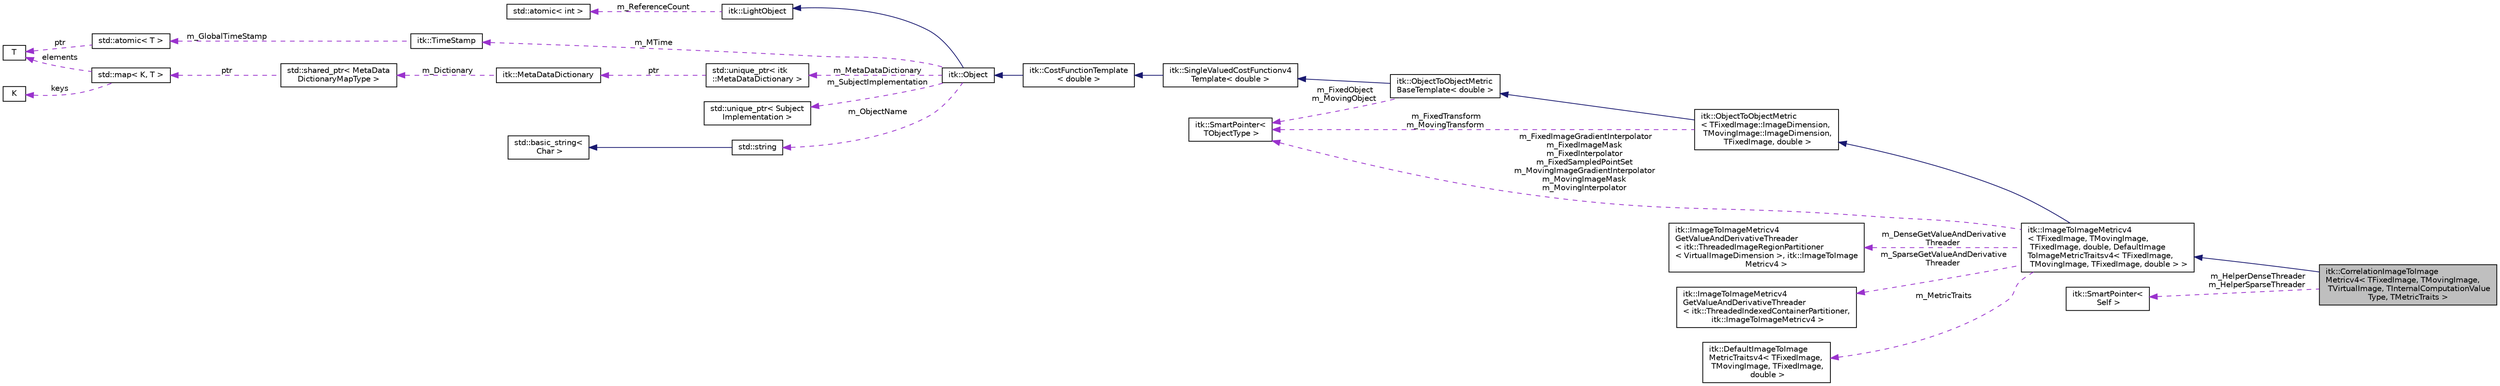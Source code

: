 digraph "itk::CorrelationImageToImageMetricv4&lt; TFixedImage, TMovingImage, TVirtualImage, TInternalComputationValueType, TMetricTraits &gt;"
{
 // LATEX_PDF_SIZE
  edge [fontname="Helvetica",fontsize="10",labelfontname="Helvetica",labelfontsize="10"];
  node [fontname="Helvetica",fontsize="10",shape=record];
  rankdir="LR";
  Node1 [label="itk::CorrelationImageToImage\lMetricv4\< TFixedImage, TMovingImage,\l TVirtualImage, TInternalComputationValue\lType, TMetricTraits \>",height=0.2,width=0.4,color="black", fillcolor="grey75", style="filled", fontcolor="black",tooltip="Class implementing normalized cross correlation image metric."];
  Node2 -> Node1 [dir="back",color="midnightblue",fontsize="10",style="solid",fontname="Helvetica"];
  Node2 [label="itk::ImageToImageMetricv4\l\< TFixedImage, TMovingImage,\l TFixedImage, double, DefaultImage\lToImageMetricTraitsv4\< TFixedImage,\l TMovingImage, TFixedImage, double \> \>",height=0.2,width=0.4,color="black", fillcolor="white", style="filled",URL="$classitk_1_1ImageToImageMetricv4.html",tooltip=" "];
  Node3 -> Node2 [dir="back",color="midnightblue",fontsize="10",style="solid",fontname="Helvetica"];
  Node3 [label="itk::ObjectToObjectMetric\l\< TFixedImage::ImageDimension,\l TMovingImage::ImageDimension,\l TFixedImage, double \>",height=0.2,width=0.4,color="black", fillcolor="white", style="filled",URL="$classitk_1_1ObjectToObjectMetric.html",tooltip=" "];
  Node4 -> Node3 [dir="back",color="midnightblue",fontsize="10",style="solid",fontname="Helvetica"];
  Node4 [label="itk::ObjectToObjectMetric\lBaseTemplate\< double \>",height=0.2,width=0.4,color="black", fillcolor="white", style="filled",URL="$classitk_1_1ObjectToObjectMetricBaseTemplate.html",tooltip=" "];
  Node5 -> Node4 [dir="back",color="midnightblue",fontsize="10",style="solid",fontname="Helvetica"];
  Node5 [label="itk::SingleValuedCostFunctionv4\lTemplate\< double \>",height=0.2,width=0.4,color="black", fillcolor="white", style="filled",URL="$classitk_1_1SingleValuedCostFunctionv4Template.html",tooltip=" "];
  Node6 -> Node5 [dir="back",color="midnightblue",fontsize="10",style="solid",fontname="Helvetica"];
  Node6 [label="itk::CostFunctionTemplate\l\< double \>",height=0.2,width=0.4,color="black", fillcolor="white", style="filled",URL="$classitk_1_1CostFunctionTemplate.html",tooltip=" "];
  Node7 -> Node6 [dir="back",color="midnightblue",fontsize="10",style="solid",fontname="Helvetica"];
  Node7 [label="itk::Object",height=0.2,width=0.4,color="black", fillcolor="white", style="filled",URL="$classitk_1_1Object.html",tooltip="Base class for most ITK classes."];
  Node8 -> Node7 [dir="back",color="midnightblue",fontsize="10",style="solid",fontname="Helvetica"];
  Node8 [label="itk::LightObject",height=0.2,width=0.4,color="black", fillcolor="white", style="filled",URL="$classitk_1_1LightObject.html",tooltip="Light weight base class for most itk classes."];
  Node9 -> Node8 [dir="back",color="darkorchid3",fontsize="10",style="dashed",label=" m_ReferenceCount" ,fontname="Helvetica"];
  Node9 [label="std::atomic\< int \>",height=0.2,width=0.4,color="black", fillcolor="white", style="filled",tooltip=" "];
  Node10 -> Node7 [dir="back",color="darkorchid3",fontsize="10",style="dashed",label=" m_MTime" ,fontname="Helvetica"];
  Node10 [label="itk::TimeStamp",height=0.2,width=0.4,color="black", fillcolor="white", style="filled",URL="$classitk_1_1TimeStamp.html",tooltip="Generate a unique, increasing time value."];
  Node11 -> Node10 [dir="back",color="darkorchid3",fontsize="10",style="dashed",label=" m_GlobalTimeStamp" ,fontname="Helvetica"];
  Node11 [label="std::atomic\< T \>",height=0.2,width=0.4,color="black", fillcolor="white", style="filled",tooltip=" "];
  Node12 -> Node11 [dir="back",color="darkorchid3",fontsize="10",style="dashed",label=" ptr" ,fontname="Helvetica"];
  Node12 [label="T",height=0.2,width=0.4,color="black", fillcolor="white", style="filled",tooltip=" "];
  Node13 -> Node7 [dir="back",color="darkorchid3",fontsize="10",style="dashed",label=" m_SubjectImplementation" ,fontname="Helvetica"];
  Node13 [label="std::unique_ptr\< Subject\lImplementation \>",height=0.2,width=0.4,color="black", fillcolor="white", style="filled",tooltip=" "];
  Node14 -> Node7 [dir="back",color="darkorchid3",fontsize="10",style="dashed",label=" m_MetaDataDictionary" ,fontname="Helvetica"];
  Node14 [label="std::unique_ptr\< itk\l::MetaDataDictionary \>",height=0.2,width=0.4,color="black", fillcolor="white", style="filled",tooltip=" "];
  Node15 -> Node14 [dir="back",color="darkorchid3",fontsize="10",style="dashed",label=" ptr" ,fontname="Helvetica"];
  Node15 [label="itk::MetaDataDictionary",height=0.2,width=0.4,color="black", fillcolor="white", style="filled",URL="$classitk_1_1MetaDataDictionary.html",tooltip="Provides a mechanism for storing a collection of arbitrary data types."];
  Node16 -> Node15 [dir="back",color="darkorchid3",fontsize="10",style="dashed",label=" m_Dictionary" ,fontname="Helvetica"];
  Node16 [label="std::shared_ptr\< MetaData\lDictionaryMapType \>",height=0.2,width=0.4,color="black", fillcolor="white", style="filled",tooltip=" "];
  Node17 -> Node16 [dir="back",color="darkorchid3",fontsize="10",style="dashed",label=" ptr" ,fontname="Helvetica"];
  Node17 [label="std::map\< K, T \>",height=0.2,width=0.4,color="black", fillcolor="white", style="filled",tooltip=" "];
  Node18 -> Node17 [dir="back",color="darkorchid3",fontsize="10",style="dashed",label=" keys" ,fontname="Helvetica"];
  Node18 [label="K",height=0.2,width=0.4,color="black", fillcolor="white", style="filled",tooltip=" "];
  Node12 -> Node17 [dir="back",color="darkorchid3",fontsize="10",style="dashed",label=" elements" ,fontname="Helvetica"];
  Node19 -> Node7 [dir="back",color="darkorchid3",fontsize="10",style="dashed",label=" m_ObjectName" ,fontname="Helvetica"];
  Node19 [label="std::string",height=0.2,width=0.4,color="black", fillcolor="white", style="filled",tooltip=" "];
  Node20 -> Node19 [dir="back",color="midnightblue",fontsize="10",style="solid",fontname="Helvetica"];
  Node20 [label="std::basic_string\<\l Char \>",height=0.2,width=0.4,color="black", fillcolor="white", style="filled",tooltip=" "];
  Node21 -> Node4 [dir="back",color="darkorchid3",fontsize="10",style="dashed",label=" m_FixedObject\nm_MovingObject" ,fontname="Helvetica"];
  Node21 [label="itk::SmartPointer\<\l TObjectType \>",height=0.2,width=0.4,color="black", fillcolor="white", style="filled",URL="$classitk_1_1SmartPointer.html",tooltip="Implements transparent reference counting."];
  Node21 -> Node3 [dir="back",color="darkorchid3",fontsize="10",style="dashed",label=" m_FixedTransform\nm_MovingTransform" ,fontname="Helvetica"];
  Node22 -> Node2 [dir="back",color="darkorchid3",fontsize="10",style="dashed",label=" m_DenseGetValueAndDerivative\lThreader" ,fontname="Helvetica"];
  Node22 [label="itk::ImageToImageMetricv4\lGetValueAndDerivativeThreader\l\< itk::ThreadedImageRegionPartitioner\l\< VirtualImageDimension \>, itk::ImageToImage\lMetricv4 \>",height=0.2,width=0.4,color="black", fillcolor="white", style="filled",URL="$classitk_1_1ImageToImageMetricv4GetValueAndDerivativeThreader.html",tooltip=" "];
  Node23 -> Node2 [dir="back",color="darkorchid3",fontsize="10",style="dashed",label=" m_SparseGetValueAndDerivative\lThreader" ,fontname="Helvetica"];
  Node23 [label="itk::ImageToImageMetricv4\lGetValueAndDerivativeThreader\l\< itk::ThreadedIndexedContainerPartitioner,\l itk::ImageToImageMetricv4 \>",height=0.2,width=0.4,color="black", fillcolor="white", style="filled",URL="$classitk_1_1ImageToImageMetricv4GetValueAndDerivativeThreader.html",tooltip=" "];
  Node21 -> Node2 [dir="back",color="darkorchid3",fontsize="10",style="dashed",label=" m_FixedImageGradientInterpolator\nm_FixedImageMask\nm_FixedInterpolator\nm_FixedSampledPointSet\nm_MovingImageGradientInterpolator\nm_MovingImageMask\nm_MovingInterpolator" ,fontname="Helvetica"];
  Node24 -> Node2 [dir="back",color="darkorchid3",fontsize="10",style="dashed",label=" m_MetricTraits" ,fontname="Helvetica"];
  Node24 [label="itk::DefaultImageToImage\lMetricTraitsv4\< TFixedImage,\l TMovingImage, TFixedImage,\l double \>",height=0.2,width=0.4,color="black", fillcolor="white", style="filled",URL="$classitk_1_1DefaultImageToImageMetricTraitsv4.html",tooltip=" "];
  Node25 -> Node1 [dir="back",color="darkorchid3",fontsize="10",style="dashed",label=" m_HelperDenseThreader\nm_HelperSparseThreader" ,fontname="Helvetica"];
  Node25 [label="itk::SmartPointer\<\l Self \>",height=0.2,width=0.4,color="black", fillcolor="white", style="filled",URL="$classitk_1_1SmartPointer.html",tooltip=" "];
}
